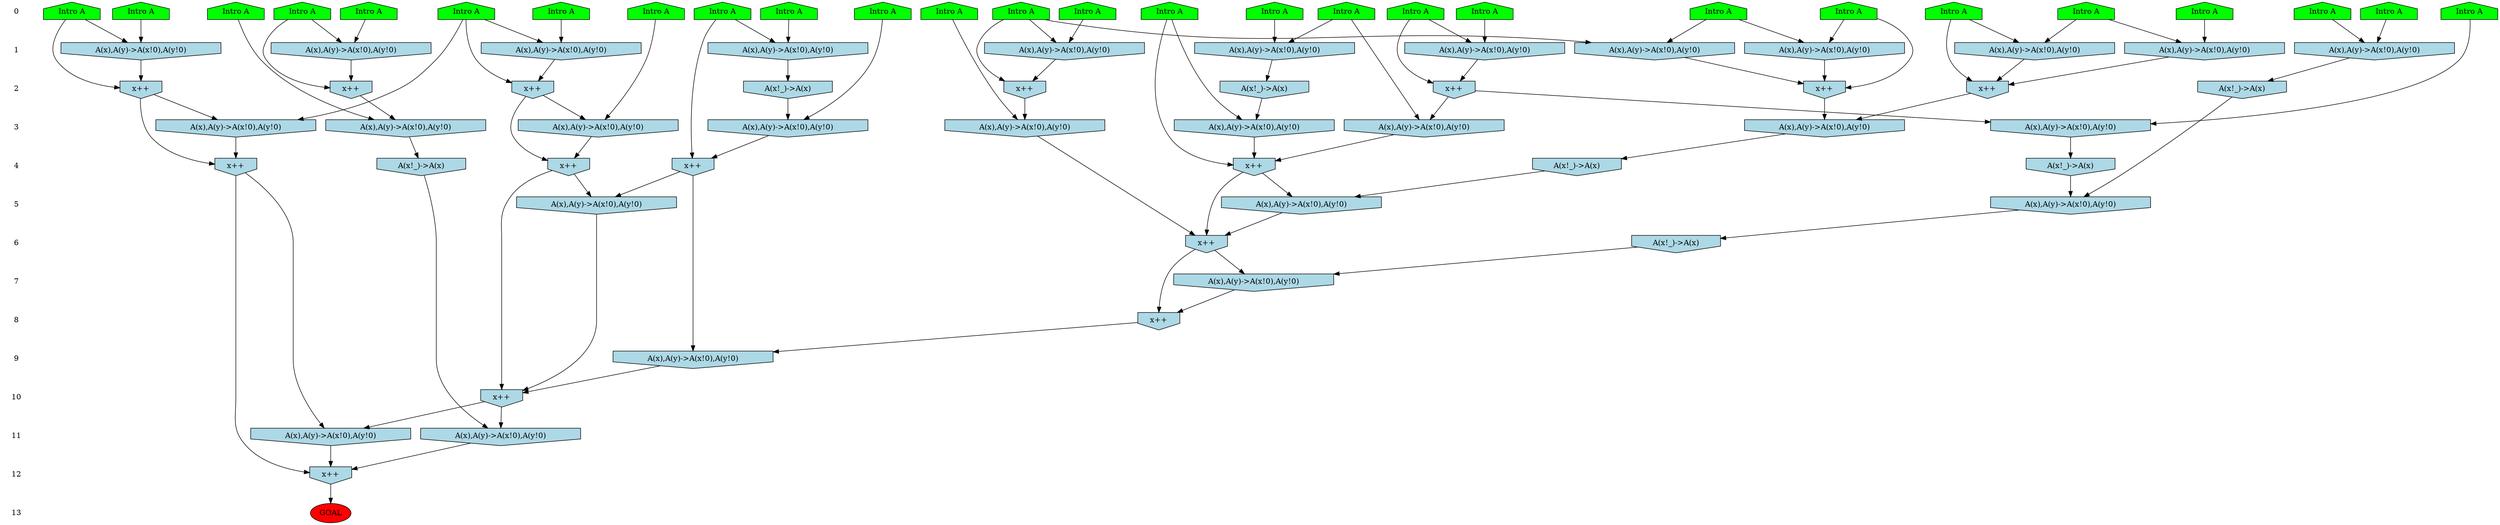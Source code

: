 /* Compression of 1 causal flows obtained in average at 3.061644E+00 t.u */
/* Compressed causal flows were: [999] */
digraph G{
 ranksep=.5 ; 
{ rank = same ; "0" [shape=plaintext] ; node_1 [label ="Intro A", shape=house, style=filled, fillcolor=green] ;
node_2 [label ="Intro A", shape=house, style=filled, fillcolor=green] ;
node_3 [label ="Intro A", shape=house, style=filled, fillcolor=green] ;
node_4 [label ="Intro A", shape=house, style=filled, fillcolor=green] ;
node_5 [label ="Intro A", shape=house, style=filled, fillcolor=green] ;
node_6 [label ="Intro A", shape=house, style=filled, fillcolor=green] ;
node_7 [label ="Intro A", shape=house, style=filled, fillcolor=green] ;
node_8 [label ="Intro A", shape=house, style=filled, fillcolor=green] ;
node_9 [label ="Intro A", shape=house, style=filled, fillcolor=green] ;
node_10 [label ="Intro A", shape=house, style=filled, fillcolor=green] ;
node_11 [label ="Intro A", shape=house, style=filled, fillcolor=green] ;
node_12 [label ="Intro A", shape=house, style=filled, fillcolor=green] ;
node_13 [label ="Intro A", shape=house, style=filled, fillcolor=green] ;
node_14 [label ="Intro A", shape=house, style=filled, fillcolor=green] ;
node_15 [label ="Intro A", shape=house, style=filled, fillcolor=green] ;
node_16 [label ="Intro A", shape=house, style=filled, fillcolor=green] ;
node_17 [label ="Intro A", shape=house, style=filled, fillcolor=green] ;
node_18 [label ="Intro A", shape=house, style=filled, fillcolor=green] ;
node_19 [label ="Intro A", shape=house, style=filled, fillcolor=green] ;
node_20 [label ="Intro A", shape=house, style=filled, fillcolor=green] ;
node_21 [label ="Intro A", shape=house, style=filled, fillcolor=green] ;
node_22 [label ="Intro A", shape=house, style=filled, fillcolor=green] ;
node_23 [label ="Intro A", shape=house, style=filled, fillcolor=green] ;
node_24 [label ="Intro A", shape=house, style=filled, fillcolor=green] ;
node_25 [label ="Intro A", shape=house, style=filled, fillcolor=green] ;
node_26 [label ="Intro A", shape=house, style=filled, fillcolor=green] ;
node_27 [label ="Intro A", shape=house, style=filled, fillcolor=green] ;
}
{ rank = same ; "1" [shape=plaintext] ; node_28 [label="A(x),A(y)->A(x!0),A(y!0)", shape=invhouse, style=filled, fillcolor = lightblue] ;
node_29 [label="A(x),A(y)->A(x!0),A(y!0)", shape=invhouse, style=filled, fillcolor = lightblue] ;
node_31 [label="A(x),A(y)->A(x!0),A(y!0)", shape=invhouse, style=filled, fillcolor = lightblue] ;
node_32 [label="A(x),A(y)->A(x!0),A(y!0)", shape=invhouse, style=filled, fillcolor = lightblue] ;
node_34 [label="A(x),A(y)->A(x!0),A(y!0)", shape=invhouse, style=filled, fillcolor = lightblue] ;
node_35 [label="A(x),A(y)->A(x!0),A(y!0)", shape=invhouse, style=filled, fillcolor = lightblue] ;
node_36 [label="A(x),A(y)->A(x!0),A(y!0)", shape=invhouse, style=filled, fillcolor = lightblue] ;
node_39 [label="A(x),A(y)->A(x!0),A(y!0)", shape=invhouse, style=filled, fillcolor = lightblue] ;
node_41 [label="A(x),A(y)->A(x!0),A(y!0)", shape=invhouse, style=filled, fillcolor = lightblue] ;
node_42 [label="A(x),A(y)->A(x!0),A(y!0)", shape=invhouse, style=filled, fillcolor = lightblue] ;
node_43 [label="A(x),A(y)->A(x!0),A(y!0)", shape=invhouse, style=filled, fillcolor = lightblue] ;
node_53 [label="A(x),A(y)->A(x!0),A(y!0)", shape=invhouse, style=filled, fillcolor = lightblue] ;
}
{ rank = same ; "2" [shape=plaintext] ; node_30 [label="x++", shape=invhouse, style=filled, fillcolor = lightblue] ;
node_33 [label="x++", shape=invhouse, style=filled, fillcolor = lightblue] ;
node_37 [label="x++", shape=invhouse, style=filled, fillcolor = lightblue] ;
node_40 [label="x++", shape=invhouse, style=filled, fillcolor = lightblue] ;
node_44 [label="A(x!_)->A(x)", shape=invhouse, style=filled, fillcolor = lightblue] ;
node_47 [label="x++", shape=invhouse, style=filled, fillcolor = lightblue] ;
node_48 [label="x++", shape=invhouse, style=filled, fillcolor = lightblue] ;
node_52 [label="A(x!_)->A(x)", shape=invhouse, style=filled, fillcolor = lightblue] ;
node_54 [label="A(x!_)->A(x)", shape=invhouse, style=filled, fillcolor = lightblue] ;
node_57 [label="x++", shape=invhouse, style=filled, fillcolor = lightblue] ;
}
{ rank = same ; "3" [shape=plaintext] ; node_38 [label="A(x),A(y)->A(x!0),A(y!0)", shape=invhouse, style=filled, fillcolor = lightblue] ;
node_45 [label="A(x),A(y)->A(x!0),A(y!0)", shape=invhouse, style=filled, fillcolor = lightblue] ;
node_49 [label="A(x),A(y)->A(x!0),A(y!0)", shape=invhouse, style=filled, fillcolor = lightblue] ;
node_51 [label="A(x),A(y)->A(x!0),A(y!0)", shape=invhouse, style=filled, fillcolor = lightblue] ;
node_55 [label="A(x),A(y)->A(x!0),A(y!0)", shape=invhouse, style=filled, fillcolor = lightblue] ;
node_61 [label="A(x),A(y)->A(x!0),A(y!0)", shape=invhouse, style=filled, fillcolor = lightblue] ;
node_63 [label="A(x),A(y)->A(x!0),A(y!0)", shape=invhouse, style=filled, fillcolor = lightblue] ;
node_65 [label="A(x),A(y)->A(x!0),A(y!0)", shape=invhouse, style=filled, fillcolor = lightblue] ;
node_66 [label="A(x),A(y)->A(x!0),A(y!0)", shape=invhouse, style=filled, fillcolor = lightblue] ;
}
{ rank = same ; "4" [shape=plaintext] ; node_46 [label="x++", shape=invhouse, style=filled, fillcolor = lightblue] ;
node_50 [label="A(x!_)->A(x)", shape=invhouse, style=filled, fillcolor = lightblue] ;
node_56 [label="x++", shape=invhouse, style=filled, fillcolor = lightblue] ;
node_58 [label="A(x!_)->A(x)", shape=invhouse, style=filled, fillcolor = lightblue] ;
node_62 [label="x++", shape=invhouse, style=filled, fillcolor = lightblue] ;
node_67 [label="x++", shape=invhouse, style=filled, fillcolor = lightblue] ;
node_69 [label="A(x!_)->A(x)", shape=invhouse, style=filled, fillcolor = lightblue] ;
}
{ rank = same ; "5" [shape=plaintext] ; node_59 [label="A(x),A(y)->A(x!0),A(y!0)", shape=invhouse, style=filled, fillcolor = lightblue] ;
node_60 [label="A(x),A(y)->A(x!0),A(y!0)", shape=invhouse, style=filled, fillcolor = lightblue] ;
node_70 [label="A(x),A(y)->A(x!0),A(y!0)", shape=invhouse, style=filled, fillcolor = lightblue] ;
}
{ rank = same ; "6" [shape=plaintext] ; node_64 [label="A(x!_)->A(x)", shape=invhouse, style=filled, fillcolor = lightblue] ;
node_68 [label="x++", shape=invhouse, style=filled, fillcolor = lightblue] ;
}
{ rank = same ; "7" [shape=plaintext] ; node_71 [label="A(x),A(y)->A(x!0),A(y!0)", shape=invhouse, style=filled, fillcolor = lightblue] ;
}
{ rank = same ; "8" [shape=plaintext] ; node_72 [label="x++", shape=invhouse, style=filled, fillcolor = lightblue] ;
}
{ rank = same ; "9" [shape=plaintext] ; node_73 [label="A(x),A(y)->A(x!0),A(y!0)", shape=invhouse, style=filled, fillcolor = lightblue] ;
}
{ rank = same ; "10" [shape=plaintext] ; node_74 [label="x++", shape=invhouse, style=filled, fillcolor = lightblue] ;
}
{ rank = same ; "11" [shape=plaintext] ; node_75 [label="A(x),A(y)->A(x!0),A(y!0)", shape=invhouse, style=filled, fillcolor = lightblue] ;
node_76 [label="A(x),A(y)->A(x!0),A(y!0)", shape=invhouse, style=filled, fillcolor = lightblue] ;
}
{ rank = same ; "12" [shape=plaintext] ; node_77 [label="x++", shape=invhouse, style=filled, fillcolor = lightblue] ;
}
{ rank = same ; "13" [shape=plaintext] ; node_78 [label ="GOAL", style=filled, fillcolor=red] ;
}
"0" -> "1" [style="invis"]; 
"1" -> "2" [style="invis"]; 
"2" -> "3" [style="invis"]; 
"3" -> "4" [style="invis"]; 
"4" -> "5" [style="invis"]; 
"5" -> "6" [style="invis"]; 
"6" -> "7" [style="invis"]; 
"7" -> "8" [style="invis"]; 
"8" -> "9" [style="invis"]; 
"9" -> "10" [style="invis"]; 
"10" -> "11" [style="invis"]; 
"11" -> "12" [style="invis"]; 
"12" -> "13" [style="invis"]; 
node_13 -> node_28
node_18 -> node_28
node_22 -> node_29
node_27 -> node_29
node_18 -> node_30
node_28 -> node_30
node_3 -> node_31
node_9 -> node_31
node_3 -> node_32
node_5 -> node_32
node_5 -> node_33
node_31 -> node_33
node_32 -> node_33
node_17 -> node_34
node_20 -> node_34
node_9 -> node_35
node_24 -> node_35
node_8 -> node_36
node_20 -> node_36
node_27 -> node_37
node_29 -> node_37
node_18 -> node_38
node_37 -> node_38
node_12 -> node_39
node_25 -> node_39
node_17 -> node_40
node_34 -> node_40
node_36 -> node_40
node_6 -> node_41
node_10 -> node_41
node_11 -> node_42
node_23 -> node_42
node_15 -> node_43
node_26 -> node_43
node_39 -> node_44
node_33 -> node_45
node_40 -> node_45
node_37 -> node_46
node_38 -> node_46
node_26 -> node_47
node_43 -> node_47
node_10 -> node_48
node_41 -> node_48
node_14 -> node_49
node_47 -> node_49
node_45 -> node_50
node_2 -> node_51
node_44 -> node_51
node_42 -> node_52
node_4 -> node_53
node_19 -> node_53
node_53 -> node_54
node_12 -> node_55
node_47 -> node_55
node_2 -> node_56
node_51 -> node_56
node_55 -> node_56
node_9 -> node_57
node_35 -> node_57
node_49 -> node_58
node_54 -> node_59
node_58 -> node_59
node_50 -> node_60
node_56 -> node_60
node_7 -> node_61
node_30 -> node_61
node_30 -> node_62
node_61 -> node_62
node_1 -> node_63
node_57 -> node_63
node_59 -> node_64
node_21 -> node_65
node_48 -> node_65
node_16 -> node_66
node_52 -> node_66
node_11 -> node_67
node_66 -> node_67
node_56 -> node_68
node_60 -> node_68
node_63 -> node_68
node_65 -> node_69
node_62 -> node_70
node_67 -> node_70
node_64 -> node_71
node_68 -> node_71
node_68 -> node_72
node_71 -> node_72
node_67 -> node_73
node_72 -> node_73
node_62 -> node_74
node_70 -> node_74
node_73 -> node_74
node_69 -> node_75
node_74 -> node_75
node_46 -> node_76
node_74 -> node_76
node_46 -> node_77
node_75 -> node_77
node_76 -> node_77
node_77 -> node_78
}
/*
 Dot generation time: 0.000627
*/